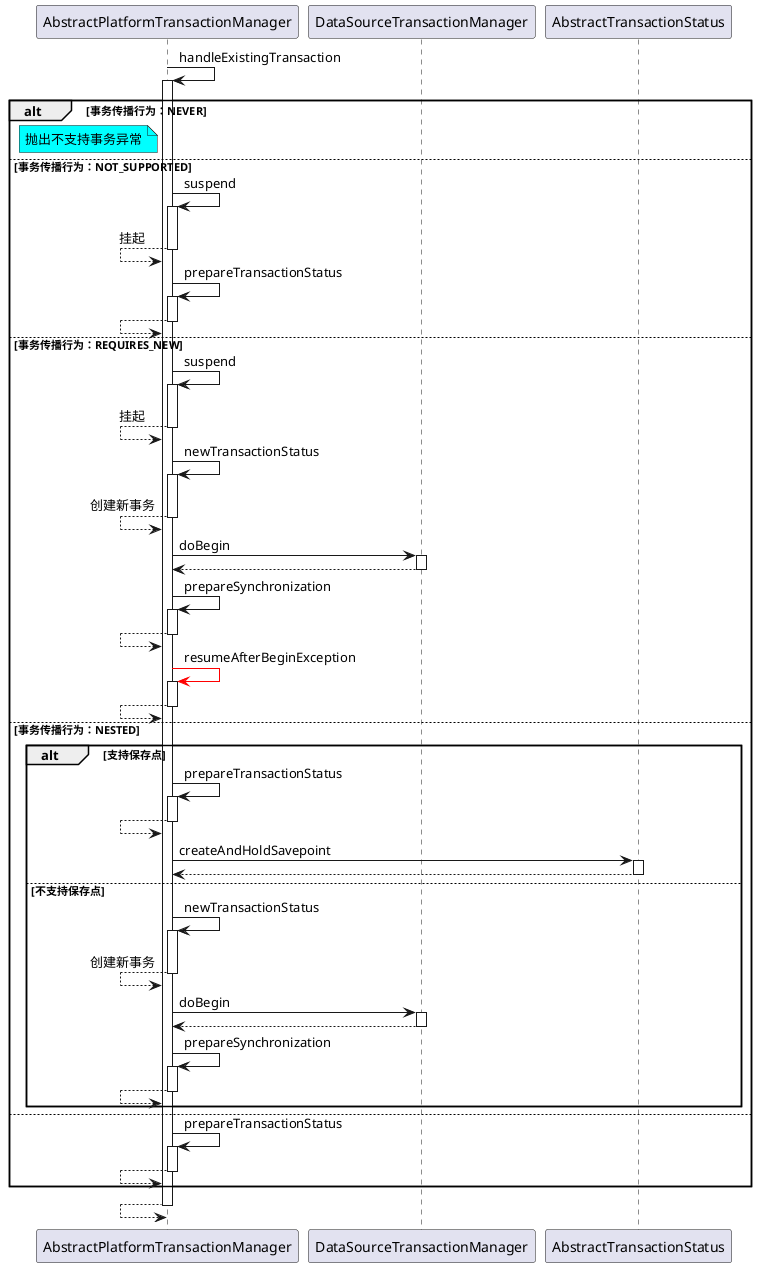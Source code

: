 @startuml

AbstractPlatformTransactionManager->AbstractPlatformTransactionManager:handleExistingTransaction
activate AbstractPlatformTransactionManager
    alt 事务传播行为：NEVER
        note left of AbstractPlatformTransactionManager #aqua
            抛出不支持事务异常
        end note
    else 事务传播行为：NOT_SUPPORTED
        AbstractPlatformTransactionManager->AbstractPlatformTransactionManager: suspend
        activate AbstractPlatformTransactionManager
        AbstractPlatformTransactionManager<--AbstractPlatformTransactionManager: 挂起
        deactivate AbstractPlatformTransactionManager

        AbstractPlatformTransactionManager->AbstractPlatformTransactionManager: prepareTransactionStatus
        activate AbstractPlatformTransactionManager
        AbstractPlatformTransactionManager<--AbstractPlatformTransactionManager:
        deactivate AbstractPlatformTransactionManager
    else 事务传播行为：REQUIRES_NEW
        AbstractPlatformTransactionManager->AbstractPlatformTransactionManager: suspend
        activate AbstractPlatformTransactionManager
        AbstractPlatformTransactionManager<--AbstractPlatformTransactionManager: 挂起
        deactivate AbstractPlatformTransactionManager

        AbstractPlatformTransactionManager->AbstractPlatformTransactionManager: newTransactionStatus
        activate AbstractPlatformTransactionManager
        AbstractPlatformTransactionManager<--AbstractPlatformTransactionManager: 创建新事务
        deactivate AbstractPlatformTransactionManager

        AbstractPlatformTransactionManager->DataSourceTransactionManager: doBegin
        activate DataSourceTransactionManager
        AbstractPlatformTransactionManager<--DataSourceTransactionManager:
        deactivate DataSourceTransactionManager

        AbstractPlatformTransactionManager->AbstractPlatformTransactionManager: prepareSynchronization
        activate AbstractPlatformTransactionManager
        AbstractPlatformTransactionManager<--AbstractPlatformTransactionManager:
        deactivate AbstractPlatformTransactionManager

        AbstractPlatformTransactionManager-[#red]>AbstractPlatformTransactionManager: resumeAfterBeginException
        activate AbstractPlatformTransactionManager
        AbstractPlatformTransactionManager<--AbstractPlatformTransactionManager:
        deactivate AbstractPlatformTransactionManager
    else 事务传播行为：NESTED
        alt 支持保存点
            AbstractPlatformTransactionManager->AbstractPlatformTransactionManager: prepareTransactionStatus
            activate AbstractPlatformTransactionManager
            AbstractPlatformTransactionManager<--AbstractPlatformTransactionManager:
            deactivate AbstractPlatformTransactionManager

            AbstractPlatformTransactionManager->AbstractTransactionStatus:createAndHoldSavepoint
            activate AbstractTransactionStatus
            AbstractPlatformTransactionManager<--AbstractTransactionStatus:
            deactivate AbstractTransactionStatus
        else 不支持保存点
            AbstractPlatformTransactionManager->AbstractPlatformTransactionManager: newTransactionStatus
            activate AbstractPlatformTransactionManager
            AbstractPlatformTransactionManager<--AbstractPlatformTransactionManager: 创建新事务
            deactivate AbstractPlatformTransactionManager

            AbstractPlatformTransactionManager->DataSourceTransactionManager: doBegin
            activate DataSourceTransactionManager
            AbstractPlatformTransactionManager<--DataSourceTransactionManager:
            deactivate DataSourceTransactionManager

            AbstractPlatformTransactionManager->AbstractPlatformTransactionManager: prepareSynchronization
            activate AbstractPlatformTransactionManager
            AbstractPlatformTransactionManager<--AbstractPlatformTransactionManager:
            deactivate AbstractPlatformTransactionManager
        end
    else
        AbstractPlatformTransactionManager->AbstractPlatformTransactionManager: prepareTransactionStatus
        activate AbstractPlatformTransactionManager
        AbstractPlatformTransactionManager<--AbstractPlatformTransactionManager:
        deactivate AbstractPlatformTransactionManager
    end
AbstractPlatformTransactionManager<--AbstractPlatformTransactionManager:
deactivate AbstractPlatformTransactionManager

@enduml